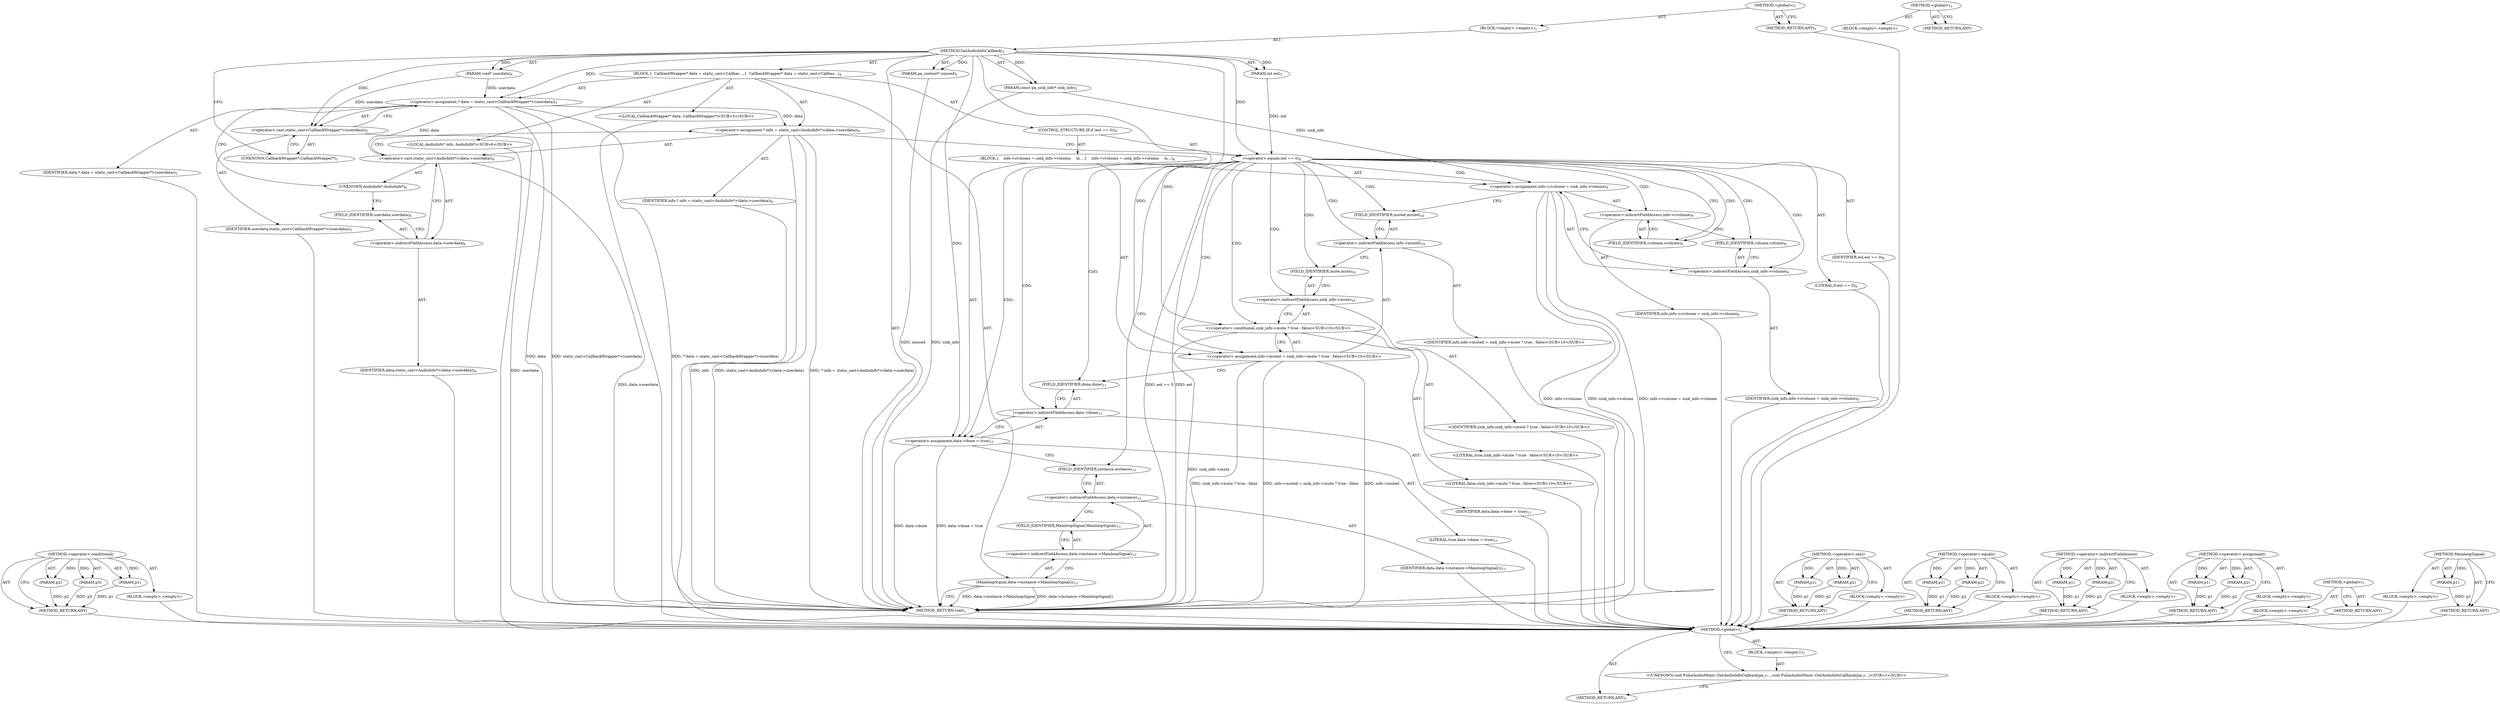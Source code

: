 digraph "&lt;global&gt;" {
vulnerable_110 [label=<(METHOD,&lt;operator&gt;.conditional)>];
vulnerable_111 [label=<(PARAM,p1)>];
vulnerable_112 [label=<(PARAM,p2)>];
vulnerable_113 [label=<(PARAM,p3)>];
vulnerable_114 [label=<(BLOCK,&lt;empty&gt;,&lt;empty&gt;)>];
vulnerable_115 [label=<(METHOD_RETURN,ANY)>];
vulnerable_6 [label=<(METHOD,&lt;global&gt;)<SUB>1</SUB>>];
vulnerable_7 [label=<(BLOCK,&lt;empty&gt;,&lt;empty&gt;)<SUB>1</SUB>>];
vulnerable_8 [label=<(METHOD,GetAudioInfoCallback)<SUB>1</SUB>>];
vulnerable_9 [label=<(PARAM,pa_context* unused)<SUB>1</SUB>>];
vulnerable_10 [label=<(PARAM,const pa_sink_info* sink_info)<SUB>2</SUB>>];
vulnerable_11 [label=<(PARAM,int eol)<SUB>3</SUB>>];
vulnerable_12 [label=<(PARAM,void* userdata)<SUB>4</SUB>>];
vulnerable_13 [label=<(BLOCK,{
  CallbackWrapper* data = static_cast&lt;Callbac...,{
  CallbackWrapper* data = static_cast&lt;Callbac...)<SUB>4</SUB>>];
vulnerable_14 [label="<(LOCAL,CallbackWrapper* data: CallbackWrapper*)<SUB>5</SUB>>"];
vulnerable_15 [label=<(&lt;operator&gt;.assignment,* data = static_cast&lt;CallbackWrapper*&gt;(userdata))<SUB>5</SUB>>];
vulnerable_16 [label=<(IDENTIFIER,data,* data = static_cast&lt;CallbackWrapper*&gt;(userdata))<SUB>5</SUB>>];
vulnerable_17 [label=<(&lt;operator&gt;.cast,static_cast&lt;CallbackWrapper*&gt;(userdata))<SUB>5</SUB>>];
vulnerable_18 [label=<(UNKNOWN,CallbackWrapper*,CallbackWrapper*)<SUB>5</SUB>>];
vulnerable_19 [label=<(IDENTIFIER,userdata,static_cast&lt;CallbackWrapper*&gt;(userdata))<SUB>5</SUB>>];
vulnerable_20 [label="<(LOCAL,AudioInfo* info: AudioInfo*)<SUB>6</SUB>>"];
vulnerable_21 [label=<(&lt;operator&gt;.assignment,* info = static_cast&lt;AudioInfo*&gt;(data-&gt;userdata))<SUB>6</SUB>>];
vulnerable_22 [label=<(IDENTIFIER,info,* info = static_cast&lt;AudioInfo*&gt;(data-&gt;userdata))<SUB>6</SUB>>];
vulnerable_23 [label=<(&lt;operator&gt;.cast,static_cast&lt;AudioInfo*&gt;(data-&gt;userdata))<SUB>6</SUB>>];
vulnerable_24 [label=<(UNKNOWN,AudioInfo*,AudioInfo*)<SUB>6</SUB>>];
vulnerable_25 [label=<(&lt;operator&gt;.indirectFieldAccess,data-&gt;userdata)<SUB>6</SUB>>];
vulnerable_26 [label=<(IDENTIFIER,data,static_cast&lt;AudioInfo*&gt;(data-&gt;userdata))<SUB>6</SUB>>];
vulnerable_27 [label=<(FIELD_IDENTIFIER,userdata,userdata)<SUB>6</SUB>>];
vulnerable_28 [label=<(CONTROL_STRUCTURE,IF,if (eol == 0))<SUB>8</SUB>>];
vulnerable_29 [label=<(&lt;operator&gt;.equals,eol == 0)<SUB>8</SUB>>];
vulnerable_30 [label=<(IDENTIFIER,eol,eol == 0)<SUB>8</SUB>>];
vulnerable_31 [label=<(LITERAL,0,eol == 0)<SUB>8</SUB>>];
vulnerable_32 [label=<(BLOCK,{
    info-&gt;cvolume = sink_info-&gt;volume;
    in...,{
    info-&gt;cvolume = sink_info-&gt;volume;
    in...)<SUB>8</SUB>>];
vulnerable_33 [label=<(&lt;operator&gt;.assignment,info-&gt;cvolume = sink_info-&gt;volume)<SUB>9</SUB>>];
vulnerable_34 [label=<(&lt;operator&gt;.indirectFieldAccess,info-&gt;cvolume)<SUB>9</SUB>>];
vulnerable_35 [label=<(IDENTIFIER,info,info-&gt;cvolume = sink_info-&gt;volume)<SUB>9</SUB>>];
vulnerable_36 [label=<(FIELD_IDENTIFIER,cvolume,cvolume)<SUB>9</SUB>>];
vulnerable_37 [label=<(&lt;operator&gt;.indirectFieldAccess,sink_info-&gt;volume)<SUB>9</SUB>>];
vulnerable_38 [label=<(IDENTIFIER,sink_info,info-&gt;cvolume = sink_info-&gt;volume)<SUB>9</SUB>>];
vulnerable_39 [label=<(FIELD_IDENTIFIER,volume,volume)<SUB>9</SUB>>];
vulnerable_40 [label="<(&lt;operator&gt;.assignment,info-&gt;muted = sink_info-&gt;mute ? true : false)<SUB>10</SUB>>"];
vulnerable_41 [label=<(&lt;operator&gt;.indirectFieldAccess,info-&gt;muted)<SUB>10</SUB>>];
vulnerable_42 [label="<(IDENTIFIER,info,info-&gt;muted = sink_info-&gt;mute ? true : false)<SUB>10</SUB>>"];
vulnerable_43 [label=<(FIELD_IDENTIFIER,muted,muted)<SUB>10</SUB>>];
vulnerable_44 [label="<(&lt;operator&gt;.conditional,sink_info-&gt;mute ? true : false)<SUB>10</SUB>>"];
vulnerable_45 [label=<(&lt;operator&gt;.indirectFieldAccess,sink_info-&gt;mute)<SUB>10</SUB>>];
vulnerable_46 [label="<(IDENTIFIER,sink_info,sink_info-&gt;mute ? true : false)<SUB>10</SUB>>"];
vulnerable_47 [label=<(FIELD_IDENTIFIER,mute,mute)<SUB>10</SUB>>];
vulnerable_48 [label="<(LITERAL,true,sink_info-&gt;mute ? true : false)<SUB>10</SUB>>"];
vulnerable_49 [label="<(LITERAL,false,sink_info-&gt;mute ? true : false)<SUB>10</SUB>>"];
vulnerable_50 [label=<(&lt;operator&gt;.assignment,data-&gt;done = true)<SUB>11</SUB>>];
vulnerable_51 [label=<(&lt;operator&gt;.indirectFieldAccess,data-&gt;done)<SUB>11</SUB>>];
vulnerable_52 [label=<(IDENTIFIER,data,data-&gt;done = true)<SUB>11</SUB>>];
vulnerable_53 [label=<(FIELD_IDENTIFIER,done,done)<SUB>11</SUB>>];
vulnerable_54 [label=<(LITERAL,true,data-&gt;done = true)<SUB>11</SUB>>];
vulnerable_55 [label=<(MainloopSignal,data-&gt;instance-&gt;MainloopSignal())<SUB>13</SUB>>];
vulnerable_56 [label=<(&lt;operator&gt;.indirectFieldAccess,data-&gt;instance-&gt;MainloopSignal)<SUB>13</SUB>>];
vulnerable_57 [label=<(&lt;operator&gt;.indirectFieldAccess,data-&gt;instance)<SUB>13</SUB>>];
vulnerable_58 [label=<(IDENTIFIER,data,data-&gt;instance-&gt;MainloopSignal())<SUB>13</SUB>>];
vulnerable_59 [label=<(FIELD_IDENTIFIER,instance,instance)<SUB>13</SUB>>];
vulnerable_60 [label=<(FIELD_IDENTIFIER,MainloopSignal,MainloopSignal)<SUB>13</SUB>>];
vulnerable_61 [label=<(METHOD_RETURN,void)<SUB>1</SUB>>];
vulnerable_63 [label=<(METHOD_RETURN,ANY)<SUB>1</SUB>>];
vulnerable_95 [label=<(METHOD,&lt;operator&gt;.cast)>];
vulnerable_96 [label=<(PARAM,p1)>];
vulnerable_97 [label=<(PARAM,p2)>];
vulnerable_98 [label=<(BLOCK,&lt;empty&gt;,&lt;empty&gt;)>];
vulnerable_99 [label=<(METHOD_RETURN,ANY)>];
vulnerable_105 [label=<(METHOD,&lt;operator&gt;.equals)>];
vulnerable_106 [label=<(PARAM,p1)>];
vulnerable_107 [label=<(PARAM,p2)>];
vulnerable_108 [label=<(BLOCK,&lt;empty&gt;,&lt;empty&gt;)>];
vulnerable_109 [label=<(METHOD_RETURN,ANY)>];
vulnerable_100 [label=<(METHOD,&lt;operator&gt;.indirectFieldAccess)>];
vulnerable_101 [label=<(PARAM,p1)>];
vulnerable_102 [label=<(PARAM,p2)>];
vulnerable_103 [label=<(BLOCK,&lt;empty&gt;,&lt;empty&gt;)>];
vulnerable_104 [label=<(METHOD_RETURN,ANY)>];
vulnerable_90 [label=<(METHOD,&lt;operator&gt;.assignment)>];
vulnerable_91 [label=<(PARAM,p1)>];
vulnerable_92 [label=<(PARAM,p2)>];
vulnerable_93 [label=<(BLOCK,&lt;empty&gt;,&lt;empty&gt;)>];
vulnerable_94 [label=<(METHOD_RETURN,ANY)>];
vulnerable_84 [label=<(METHOD,&lt;global&gt;)<SUB>1</SUB>>];
vulnerable_85 [label=<(BLOCK,&lt;empty&gt;,&lt;empty&gt;)>];
vulnerable_86 [label=<(METHOD_RETURN,ANY)>];
vulnerable_116 [label=<(METHOD,MainloopSignal)>];
vulnerable_117 [label=<(PARAM,p1)>];
vulnerable_118 [label=<(BLOCK,&lt;empty&gt;,&lt;empty&gt;)>];
vulnerable_119 [label=<(METHOD_RETURN,ANY)>];
fixed_6 [label=<(METHOD,&lt;global&gt;)<SUB>1</SUB>>];
fixed_7 [label=<(BLOCK,&lt;empty&gt;,&lt;empty&gt;)<SUB>1</SUB>>];
fixed_8 [label="<(UNKNOWN,void PulseAudioMixer::GetAudioInfoCallback(pa_c...,void PulseAudioMixer::GetAudioInfoCallback(pa_c...)<SUB>1</SUB>>"];
fixed_9 [label=<(METHOD_RETURN,ANY)<SUB>1</SUB>>];
fixed_14 [label=<(METHOD,&lt;global&gt;)<SUB>1</SUB>>];
fixed_15 [label=<(BLOCK,&lt;empty&gt;,&lt;empty&gt;)>];
fixed_16 [label=<(METHOD_RETURN,ANY)>];
vulnerable_110 -> vulnerable_111  [key=0, label="AST: "];
vulnerable_110 -> vulnerable_111  [key=1, label="DDG: "];
vulnerable_110 -> vulnerable_114  [key=0, label="AST: "];
vulnerable_110 -> vulnerable_112  [key=0, label="AST: "];
vulnerable_110 -> vulnerable_112  [key=1, label="DDG: "];
vulnerable_110 -> vulnerable_115  [key=0, label="AST: "];
vulnerable_110 -> vulnerable_115  [key=1, label="CFG: "];
vulnerable_110 -> vulnerable_113  [key=0, label="AST: "];
vulnerable_110 -> vulnerable_113  [key=1, label="DDG: "];
vulnerable_111 -> vulnerable_115  [key=0, label="DDG: p1"];
vulnerable_112 -> vulnerable_115  [key=0, label="DDG: p2"];
vulnerable_113 -> vulnerable_115  [key=0, label="DDG: p3"];
vulnerable_114 -> fixed_6  [key=0];
vulnerable_115 -> fixed_6  [key=0];
vulnerable_6 -> vulnerable_7  [key=0, label="AST: "];
vulnerable_6 -> vulnerable_63  [key=0, label="AST: "];
vulnerable_6 -> vulnerable_63  [key=1, label="CFG: "];
vulnerable_7 -> vulnerable_8  [key=0, label="AST: "];
vulnerable_8 -> vulnerable_9  [key=0, label="AST: "];
vulnerable_8 -> vulnerable_9  [key=1, label="DDG: "];
vulnerable_8 -> vulnerable_10  [key=0, label="AST: "];
vulnerable_8 -> vulnerable_10  [key=1, label="DDG: "];
vulnerable_8 -> vulnerable_11  [key=0, label="AST: "];
vulnerable_8 -> vulnerable_11  [key=1, label="DDG: "];
vulnerable_8 -> vulnerable_12  [key=0, label="AST: "];
vulnerable_8 -> vulnerable_12  [key=1, label="DDG: "];
vulnerable_8 -> vulnerable_13  [key=0, label="AST: "];
vulnerable_8 -> vulnerable_61  [key=0, label="AST: "];
vulnerable_8 -> vulnerable_18  [key=0, label="CFG: "];
vulnerable_8 -> vulnerable_15  [key=0, label="DDG: "];
vulnerable_8 -> vulnerable_17  [key=0, label="DDG: "];
vulnerable_8 -> vulnerable_29  [key=0, label="DDG: "];
vulnerable_8 -> vulnerable_40  [key=0, label="DDG: "];
vulnerable_8 -> vulnerable_50  [key=0, label="DDG: "];
vulnerable_8 -> vulnerable_44  [key=0, label="DDG: "];
vulnerable_9 -> vulnerable_61  [key=0, label="DDG: unused"];
vulnerable_10 -> vulnerable_61  [key=0, label="DDG: sink_info"];
vulnerable_10 -> vulnerable_33  [key=0, label="DDG: sink_info"];
vulnerable_11 -> vulnerable_29  [key=0, label="DDG: eol"];
vulnerable_12 -> vulnerable_15  [key=0, label="DDG: userdata"];
vulnerable_12 -> vulnerable_17  [key=0, label="DDG: userdata"];
vulnerable_13 -> vulnerable_14  [key=0, label="AST: "];
vulnerable_13 -> vulnerable_15  [key=0, label="AST: "];
vulnerable_13 -> vulnerable_20  [key=0, label="AST: "];
vulnerable_13 -> vulnerable_21  [key=0, label="AST: "];
vulnerable_13 -> vulnerable_28  [key=0, label="AST: "];
vulnerable_13 -> vulnerable_55  [key=0, label="AST: "];
vulnerable_14 -> fixed_6  [key=0];
vulnerable_15 -> vulnerable_16  [key=0, label="AST: "];
vulnerable_15 -> vulnerable_17  [key=0, label="AST: "];
vulnerable_15 -> vulnerable_24  [key=0, label="CFG: "];
vulnerable_15 -> vulnerable_61  [key=0, label="DDG: data"];
vulnerable_15 -> vulnerable_61  [key=1, label="DDG: static_cast&lt;CallbackWrapper*&gt;(userdata)"];
vulnerable_15 -> vulnerable_61  [key=2, label="DDG: * data = static_cast&lt;CallbackWrapper*&gt;(userdata)"];
vulnerable_15 -> vulnerable_21  [key=0, label="DDG: data"];
vulnerable_15 -> vulnerable_23  [key=0, label="DDG: data"];
vulnerable_16 -> fixed_6  [key=0];
vulnerable_17 -> vulnerable_18  [key=0, label="AST: "];
vulnerable_17 -> vulnerable_19  [key=0, label="AST: "];
vulnerable_17 -> vulnerable_15  [key=0, label="CFG: "];
vulnerable_17 -> vulnerable_61  [key=0, label="DDG: userdata"];
vulnerable_18 -> vulnerable_17  [key=0, label="CFG: "];
vulnerable_19 -> fixed_6  [key=0];
vulnerable_20 -> fixed_6  [key=0];
vulnerable_21 -> vulnerable_22  [key=0, label="AST: "];
vulnerable_21 -> vulnerable_23  [key=0, label="AST: "];
vulnerable_21 -> vulnerable_29  [key=0, label="CFG: "];
vulnerable_21 -> vulnerable_61  [key=0, label="DDG: info"];
vulnerable_21 -> vulnerable_61  [key=1, label="DDG: static_cast&lt;AudioInfo*&gt;(data-&gt;userdata)"];
vulnerable_21 -> vulnerable_61  [key=2, label="DDG: * info = static_cast&lt;AudioInfo*&gt;(data-&gt;userdata)"];
vulnerable_22 -> fixed_6  [key=0];
vulnerable_23 -> vulnerable_24  [key=0, label="AST: "];
vulnerable_23 -> vulnerable_25  [key=0, label="AST: "];
vulnerable_23 -> vulnerable_21  [key=0, label="CFG: "];
vulnerable_23 -> vulnerable_61  [key=0, label="DDG: data-&gt;userdata"];
vulnerable_24 -> vulnerable_27  [key=0, label="CFG: "];
vulnerable_25 -> vulnerable_26  [key=0, label="AST: "];
vulnerable_25 -> vulnerable_27  [key=0, label="AST: "];
vulnerable_25 -> vulnerable_23  [key=0, label="CFG: "];
vulnerable_26 -> fixed_6  [key=0];
vulnerable_27 -> vulnerable_25  [key=0, label="CFG: "];
vulnerable_28 -> vulnerable_29  [key=0, label="AST: "];
vulnerable_28 -> vulnerable_32  [key=0, label="AST: "];
vulnerable_29 -> vulnerable_30  [key=0, label="AST: "];
vulnerable_29 -> vulnerable_31  [key=0, label="AST: "];
vulnerable_29 -> vulnerable_36  [key=0, label="CFG: "];
vulnerable_29 -> vulnerable_36  [key=1, label="CDG: "];
vulnerable_29 -> vulnerable_59  [key=0, label="CFG: "];
vulnerable_29 -> vulnerable_61  [key=0, label="DDG: eol"];
vulnerable_29 -> vulnerable_61  [key=1, label="DDG: eol == 0"];
vulnerable_29 -> vulnerable_40  [key=0, label="CDG: "];
vulnerable_29 -> vulnerable_47  [key=0, label="CDG: "];
vulnerable_29 -> vulnerable_34  [key=0, label="CDG: "];
vulnerable_29 -> vulnerable_33  [key=0, label="CDG: "];
vulnerable_29 -> vulnerable_50  [key=0, label="CDG: "];
vulnerable_29 -> vulnerable_51  [key=0, label="CDG: "];
vulnerable_29 -> vulnerable_44  [key=0, label="CDG: "];
vulnerable_29 -> vulnerable_37  [key=0, label="CDG: "];
vulnerable_29 -> vulnerable_53  [key=0, label="CDG: "];
vulnerable_29 -> vulnerable_41  [key=0, label="CDG: "];
vulnerable_29 -> vulnerable_45  [key=0, label="CDG: "];
vulnerable_29 -> vulnerable_39  [key=0, label="CDG: "];
vulnerable_29 -> vulnerable_43  [key=0, label="CDG: "];
vulnerable_30 -> fixed_6  [key=0];
vulnerable_31 -> fixed_6  [key=0];
vulnerable_32 -> vulnerable_33  [key=0, label="AST: "];
vulnerable_32 -> vulnerable_40  [key=0, label="AST: "];
vulnerable_32 -> vulnerable_50  [key=0, label="AST: "];
vulnerable_33 -> vulnerable_34  [key=0, label="AST: "];
vulnerable_33 -> vulnerable_37  [key=0, label="AST: "];
vulnerable_33 -> vulnerable_43  [key=0, label="CFG: "];
vulnerable_33 -> vulnerable_61  [key=0, label="DDG: info-&gt;cvolume"];
vulnerable_33 -> vulnerable_61  [key=1, label="DDG: sink_info-&gt;volume"];
vulnerable_33 -> vulnerable_61  [key=2, label="DDG: info-&gt;cvolume = sink_info-&gt;volume"];
vulnerable_34 -> vulnerable_35  [key=0, label="AST: "];
vulnerable_34 -> vulnerable_36  [key=0, label="AST: "];
vulnerable_34 -> vulnerable_39  [key=0, label="CFG: "];
vulnerable_35 -> fixed_6  [key=0];
vulnerable_36 -> vulnerable_34  [key=0, label="CFG: "];
vulnerable_37 -> vulnerable_38  [key=0, label="AST: "];
vulnerable_37 -> vulnerable_39  [key=0, label="AST: "];
vulnerable_37 -> vulnerable_33  [key=0, label="CFG: "];
vulnerable_38 -> fixed_6  [key=0];
vulnerable_39 -> vulnerable_37  [key=0, label="CFG: "];
vulnerable_40 -> vulnerable_41  [key=0, label="AST: "];
vulnerable_40 -> vulnerable_44  [key=0, label="AST: "];
vulnerable_40 -> vulnerable_53  [key=0, label="CFG: "];
vulnerable_40 -> vulnerable_61  [key=0, label="DDG: info-&gt;muted"];
vulnerable_40 -> vulnerable_61  [key=1, label="DDG: sink_info-&gt;mute ? true : false"];
vulnerable_40 -> vulnerable_61  [key=2, label="DDG: info-&gt;muted = sink_info-&gt;mute ? true : false"];
vulnerable_41 -> vulnerable_42  [key=0, label="AST: "];
vulnerable_41 -> vulnerable_43  [key=0, label="AST: "];
vulnerable_41 -> vulnerable_47  [key=0, label="CFG: "];
vulnerable_42 -> fixed_6  [key=0];
vulnerable_43 -> vulnerable_41  [key=0, label="CFG: "];
vulnerable_44 -> vulnerable_45  [key=0, label="AST: "];
vulnerable_44 -> vulnerable_48  [key=0, label="AST: "];
vulnerable_44 -> vulnerable_49  [key=0, label="AST: "];
vulnerable_44 -> vulnerable_40  [key=0, label="CFG: "];
vulnerable_44 -> vulnerable_61  [key=0, label="DDG: sink_info-&gt;mute"];
vulnerable_45 -> vulnerable_46  [key=0, label="AST: "];
vulnerable_45 -> vulnerable_47  [key=0, label="AST: "];
vulnerable_45 -> vulnerable_44  [key=0, label="CFG: "];
vulnerable_46 -> fixed_6  [key=0];
vulnerable_47 -> vulnerable_45  [key=0, label="CFG: "];
vulnerable_48 -> fixed_6  [key=0];
vulnerable_49 -> fixed_6  [key=0];
vulnerable_50 -> vulnerable_51  [key=0, label="AST: "];
vulnerable_50 -> vulnerable_54  [key=0, label="AST: "];
vulnerable_50 -> vulnerable_59  [key=0, label="CFG: "];
vulnerable_50 -> vulnerable_61  [key=0, label="DDG: data-&gt;done"];
vulnerable_50 -> vulnerable_61  [key=1, label="DDG: data-&gt;done = true"];
vulnerable_51 -> vulnerable_52  [key=0, label="AST: "];
vulnerable_51 -> vulnerable_53  [key=0, label="AST: "];
vulnerable_51 -> vulnerable_50  [key=0, label="CFG: "];
vulnerable_52 -> fixed_6  [key=0];
vulnerable_53 -> vulnerable_51  [key=0, label="CFG: "];
vulnerable_54 -> fixed_6  [key=0];
vulnerable_55 -> vulnerable_56  [key=0, label="AST: "];
vulnerable_55 -> vulnerable_61  [key=0, label="CFG: "];
vulnerable_55 -> vulnerable_61  [key=1, label="DDG: data-&gt;instance-&gt;MainloopSignal"];
vulnerable_55 -> vulnerable_61  [key=2, label="DDG: data-&gt;instance-&gt;MainloopSignal()"];
vulnerable_56 -> vulnerable_57  [key=0, label="AST: "];
vulnerable_56 -> vulnerable_60  [key=0, label="AST: "];
vulnerable_56 -> vulnerable_55  [key=0, label="CFG: "];
vulnerable_57 -> vulnerable_58  [key=0, label="AST: "];
vulnerable_57 -> vulnerable_59  [key=0, label="AST: "];
vulnerable_57 -> vulnerable_60  [key=0, label="CFG: "];
vulnerable_58 -> fixed_6  [key=0];
vulnerable_59 -> vulnerable_57  [key=0, label="CFG: "];
vulnerable_60 -> vulnerable_56  [key=0, label="CFG: "];
vulnerable_61 -> fixed_6  [key=0];
vulnerable_63 -> fixed_6  [key=0];
vulnerable_95 -> vulnerable_96  [key=0, label="AST: "];
vulnerable_95 -> vulnerable_96  [key=1, label="DDG: "];
vulnerable_95 -> vulnerable_98  [key=0, label="AST: "];
vulnerable_95 -> vulnerable_97  [key=0, label="AST: "];
vulnerable_95 -> vulnerable_97  [key=1, label="DDG: "];
vulnerable_95 -> vulnerable_99  [key=0, label="AST: "];
vulnerable_95 -> vulnerable_99  [key=1, label="CFG: "];
vulnerable_96 -> vulnerable_99  [key=0, label="DDG: p1"];
vulnerable_97 -> vulnerable_99  [key=0, label="DDG: p2"];
vulnerable_98 -> fixed_6  [key=0];
vulnerable_99 -> fixed_6  [key=0];
vulnerable_105 -> vulnerable_106  [key=0, label="AST: "];
vulnerable_105 -> vulnerable_106  [key=1, label="DDG: "];
vulnerable_105 -> vulnerable_108  [key=0, label="AST: "];
vulnerable_105 -> vulnerable_107  [key=0, label="AST: "];
vulnerable_105 -> vulnerable_107  [key=1, label="DDG: "];
vulnerable_105 -> vulnerable_109  [key=0, label="AST: "];
vulnerable_105 -> vulnerable_109  [key=1, label="CFG: "];
vulnerable_106 -> vulnerable_109  [key=0, label="DDG: p1"];
vulnerable_107 -> vulnerable_109  [key=0, label="DDG: p2"];
vulnerable_108 -> fixed_6  [key=0];
vulnerable_109 -> fixed_6  [key=0];
vulnerable_100 -> vulnerable_101  [key=0, label="AST: "];
vulnerable_100 -> vulnerable_101  [key=1, label="DDG: "];
vulnerable_100 -> vulnerable_103  [key=0, label="AST: "];
vulnerable_100 -> vulnerable_102  [key=0, label="AST: "];
vulnerable_100 -> vulnerable_102  [key=1, label="DDG: "];
vulnerable_100 -> vulnerable_104  [key=0, label="AST: "];
vulnerable_100 -> vulnerable_104  [key=1, label="CFG: "];
vulnerable_101 -> vulnerable_104  [key=0, label="DDG: p1"];
vulnerable_102 -> vulnerable_104  [key=0, label="DDG: p2"];
vulnerable_103 -> fixed_6  [key=0];
vulnerable_104 -> fixed_6  [key=0];
vulnerable_90 -> vulnerable_91  [key=0, label="AST: "];
vulnerable_90 -> vulnerable_91  [key=1, label="DDG: "];
vulnerable_90 -> vulnerable_93  [key=0, label="AST: "];
vulnerable_90 -> vulnerable_92  [key=0, label="AST: "];
vulnerable_90 -> vulnerable_92  [key=1, label="DDG: "];
vulnerable_90 -> vulnerable_94  [key=0, label="AST: "];
vulnerable_90 -> vulnerable_94  [key=1, label="CFG: "];
vulnerable_91 -> vulnerable_94  [key=0, label="DDG: p1"];
vulnerable_92 -> vulnerable_94  [key=0, label="DDG: p2"];
vulnerable_93 -> fixed_6  [key=0];
vulnerable_94 -> fixed_6  [key=0];
vulnerable_84 -> vulnerable_85  [key=0, label="AST: "];
vulnerable_84 -> vulnerable_86  [key=0, label="AST: "];
vulnerable_84 -> vulnerable_86  [key=1, label="CFG: "];
vulnerable_85 -> fixed_6  [key=0];
vulnerable_86 -> fixed_6  [key=0];
vulnerable_116 -> vulnerable_117  [key=0, label="AST: "];
vulnerable_116 -> vulnerable_117  [key=1, label="DDG: "];
vulnerable_116 -> vulnerable_118  [key=0, label="AST: "];
vulnerable_116 -> vulnerable_119  [key=0, label="AST: "];
vulnerable_116 -> vulnerable_119  [key=1, label="CFG: "];
vulnerable_117 -> vulnerable_119  [key=0, label="DDG: p1"];
vulnerable_118 -> fixed_6  [key=0];
vulnerable_119 -> fixed_6  [key=0];
fixed_6 -> fixed_7  [key=0, label="AST: "];
fixed_6 -> fixed_9  [key=0, label="AST: "];
fixed_6 -> fixed_8  [key=0, label="CFG: "];
fixed_7 -> fixed_8  [key=0, label="AST: "];
fixed_8 -> fixed_9  [key=0, label="CFG: "];
fixed_14 -> fixed_15  [key=0, label="AST: "];
fixed_14 -> fixed_16  [key=0, label="AST: "];
fixed_14 -> fixed_16  [key=1, label="CFG: "];
}
